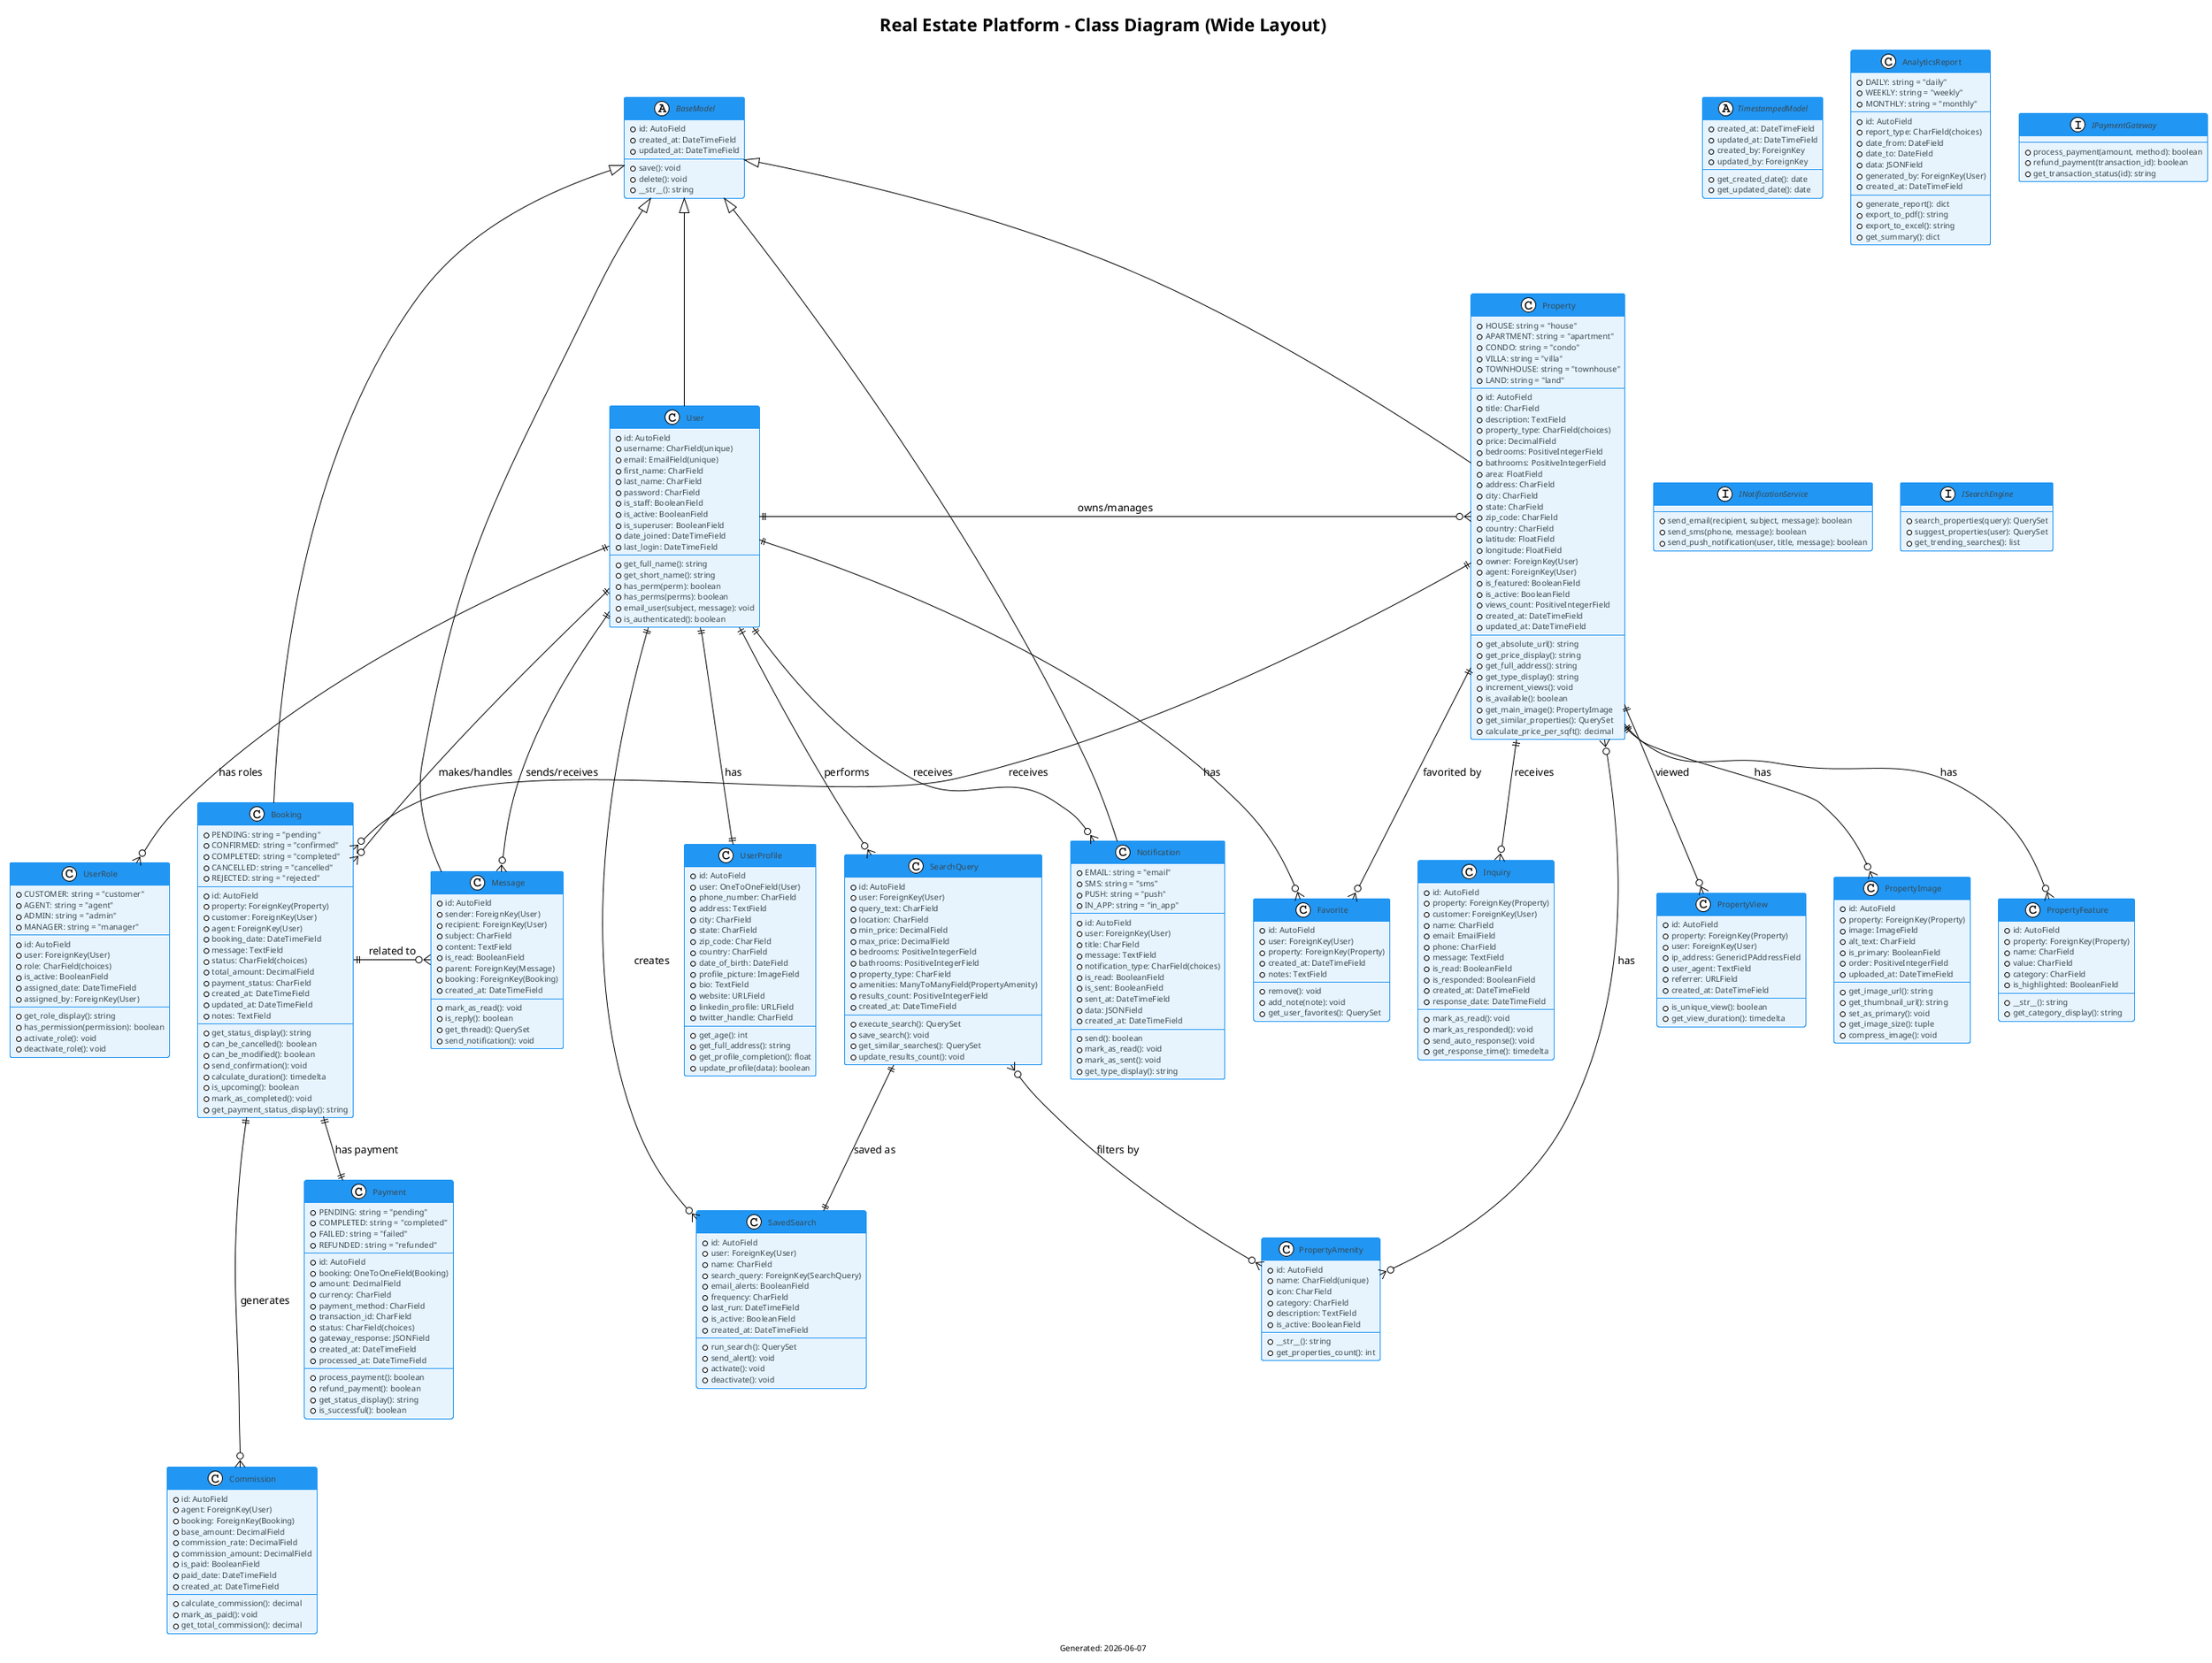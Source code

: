 @startuml RealEstate_Class_Diagram
!theme plain
skinparam backgroundColor #FFFFFF
skinparam class {
    BackgroundColor #E8F4FD
    BorderColor #2196F3
    FontColor #1976D2
    AttributeFontColor #37474F
    AttributeFontSize 10
    HeaderBackgroundColor #2196F3
    HeaderFontColor #FFFFFF
}
skinparam interface {
    BackgroundColor #E1F5FE
    BorderColor #0277BD
    FontColor #01579B
}
skinparam abstract {
    BackgroundColor #F3E5F5
    BorderColor #7B1FA2
    FontColor #4A148C
}

title Real Estate Platform - Class Diagram (Wide Layout)
footer Generated: %date("yyyy-MM-dd")

' Abstract Base Classes
abstract class BaseModel {
    + id: AutoField
    + created_at: DateTimeField
    + updated_at: DateTimeField
    --
    + save(): void
    + delete(): void
    + __str__(): string
}

abstract class TimestampedModel {
    + created_at: DateTimeField
    + updated_at: DateTimeField
    + created_by: ForeignKey
    + updated_by: ForeignKey
    --
    + get_created_date(): date
    + get_updated_date(): date
}

' User Management Classes
class User {
    + id: AutoField
    + username: CharField(unique)
    + email: EmailField(unique)
    + first_name: CharField
    + last_name: CharField
    + password: CharField
    + is_staff: BooleanField
    + is_active: BooleanField
    + is_superuser: BooleanField
    + date_joined: DateTimeField
    + last_login: DateTimeField
    --
    + get_full_name(): string
    + get_short_name(): string
    + has_perm(perm): boolean
    + has_perms(perms): boolean
    + email_user(subject, message): void
    + is_authenticated(): boolean
}

class UserProfile {
    + id: AutoField
    + user: OneToOneField(User)
    + phone_number: CharField
    + address: TextField
    + city: CharField
    + state: CharField
    + zip_code: CharField
    + country: CharField
    + date_of_birth: DateField
    + profile_picture: ImageField
    + bio: TextField
    + website: URLField
    + linkedin_profile: URLField
    + twitter_handle: CharField
    --
    + get_age(): int
    + get_full_address(): string
    + get_profile_completion(): float
    + update_profile(data): boolean
}

class UserRole {
    + CUSTOMER: string = "customer"
    + AGENT: string = "agent"
    + ADMIN: string = "admin"
    + MANAGER: string = "manager"
    --
    + id: AutoField
    + user: ForeignKey(User)
    + role: CharField(choices)
    + is_active: BooleanField
    + assigned_date: DateTimeField
    + assigned_by: ForeignKey(User)
    --
    + get_role_display(): string
    + has_permission(permission): boolean
    + activate_role(): void
    + deactivate_role(): void
}

' Property Management Classes
class Property {
    + HOUSE: string = "house"
    + APARTMENT: string = "apartment"
    + CONDO: string = "condo"
    + VILLA: string = "villa"
    + TOWNHOUSE: string = "townhouse"
    + LAND: string = "land"
    --
    + id: AutoField
    + title: CharField
    + description: TextField
    + property_type: CharField(choices)
    + price: DecimalField
    + bedrooms: PositiveIntegerField
    + bathrooms: PositiveIntegerField
    + area: FloatField
    + address: CharField
    + city: CharField
    + state: CharField
    + zip_code: CharField
    + country: CharField
    + latitude: FloatField
    + longitude: FloatField
    + owner: ForeignKey(User)
    + agent: ForeignKey(User)
    + is_featured: BooleanField
    + is_active: BooleanField
    + views_count: PositiveIntegerField
    + created_at: DateTimeField
    + updated_at: DateTimeField
    --
    + get_absolute_url(): string
    + get_price_display(): string
    + get_full_address(): string
    + get_type_display(): string
    + increment_views(): void
    + is_available(): boolean
    + get_main_image(): PropertyImage
    + get_similar_properties(): QuerySet
    + calculate_price_per_sqft(): decimal
}

class PropertyImage {
    + id: AutoField
    + property: ForeignKey(Property)
    + image: ImageField
    + alt_text: CharField
    + is_primary: BooleanField
    + order: PositiveIntegerField
    + uploaded_at: DateTimeField
    --
    + get_image_url(): string
    + get_thumbnail_url(): string
    + set_as_primary(): void
    + get_image_size(): tuple
    + compress_image(): void
}

class PropertyFeature {
    + id: AutoField
    + property: ForeignKey(Property)
    + name: CharField
    + value: CharField
    + category: CharField
    + is_highlighted: BooleanField
    --
    + __str__(): string
    + get_category_display(): string
}

class PropertyAmenity {
    + id: AutoField
    + name: CharField(unique)
    + icon: CharField
    + category: CharField
    + description: TextField
    + is_active: BooleanField
    --
    + __str__(): string
    + get_properties_count(): int
}

' Booking and Inquiry Classes
class Booking {
    + PENDING: string = "pending"
    + CONFIRMED: string = "confirmed"
    + COMPLETED: string = "completed"
    + CANCELLED: string = "cancelled"
    + REJECTED: string = "rejected"
    --
    + id: AutoField
    + property: ForeignKey(Property)
    + customer: ForeignKey(User)
    + agent: ForeignKey(User)
    + booking_date: DateTimeField
    + message: TextField
    + status: CharField(choices)
    + total_amount: DecimalField
    + payment_status: CharField
    + created_at: DateTimeField
    + updated_at: DateTimeField
    + notes: TextField
    --
    + get_status_display(): string
    + can_be_cancelled(): boolean
    + can_be_modified(): boolean
    + send_confirmation(): void
    + calculate_duration(): timedelta
    + is_upcoming(): boolean
    + mark_as_completed(): void
    + get_payment_status_display(): string
}

class Inquiry {
    + id: AutoField
    + property: ForeignKey(Property)
    + customer: ForeignKey(User)
    + name: CharField
    + email: EmailField
    + phone: CharField
    + message: TextField
    + is_read: BooleanField
    + is_responded: BooleanField
    + created_at: DateTimeField
    + response_date: DateTimeField
    --
    + mark_as_read(): void
    + mark_as_responded(): void
    + send_auto_response(): void
    + get_response_time(): timedelta
}

' Communication Classes
class Message {
    + id: AutoField
    + sender: ForeignKey(User)
    + recipient: ForeignKey(User)
    + subject: CharField
    + content: TextField
    + is_read: BooleanField
    + parent: ForeignKey(Message)
    + booking: ForeignKey(Booking)
    + created_at: DateTimeField
    --
    + mark_as_read(): void
    + is_reply(): boolean
    + get_thread(): QuerySet
    + send_notification(): void
}

class Notification {
    + EMAIL: string = "email"
    + SMS: string = "sms"
    + PUSH: string = "push"
    + IN_APP: string = "in_app"
    --
    + id: AutoField
    + user: ForeignKey(User)
    + title: CharField
    + message: TextField
    + notification_type: CharField(choices)
    + is_read: BooleanField
    + is_sent: BooleanField
    + sent_at: DateTimeField
    + data: JSONField
    + created_at: DateTimeField
    --
    + send(): boolean
    + mark_as_read(): void
    + mark_as_sent(): void
    + get_type_display(): string
}

' Search and Favorites Classes
class SearchQuery {
    + id: AutoField
    + user: ForeignKey(User)
    + query_text: CharField
    + location: CharField
    + min_price: DecimalField
    + max_price: DecimalField
    + bedrooms: PositiveIntegerField
    + bathrooms: PositiveIntegerField
    + property_type: CharField
    + amenities: ManyToManyField(PropertyAmenity)
    + results_count: PositiveIntegerField
    + created_at: DateTimeField
    --
    + execute_search(): QuerySet
    + save_search(): void
    + get_similar_searches(): QuerySet
    + update_results_count(): void
}

class Favorite {
    + id: AutoField
    + user: ForeignKey(User)
    + property: ForeignKey(Property)
    + created_at: DateTimeField
    + notes: TextField
    --
    + remove(): void
    + add_note(note): void
    + get_user_favorites(): QuerySet
}

class SavedSearch {
    + id: AutoField
    + user: ForeignKey(User)
    + name: CharField
    + search_query: ForeignKey(SearchQuery)
    + email_alerts: BooleanField
    + frequency: CharField
    + last_run: DateTimeField
    + is_active: BooleanField
    + created_at: DateTimeField
    --
    + run_search(): QuerySet
    + send_alert(): void
    + activate(): void
    + deactivate(): void
}

' Payment and Transaction Classes
class Payment {
    + PENDING: string = "pending"
    + COMPLETED: string = "completed"
    + FAILED: string = "failed"
    + REFUNDED: string = "refunded"
    --
    + id: AutoField
    + booking: OneToOneField(Booking)
    + amount: DecimalField
    + currency: CharField
    + payment_method: CharField
    + transaction_id: CharField
    + status: CharField(choices)
    + gateway_response: JSONField
    + created_at: DateTimeField
    + processed_at: DateTimeField
    --
    + process_payment(): boolean
    + refund_payment(): boolean
    + get_status_display(): string
    + is_successful(): boolean
}

class Commission {
    + id: AutoField
    + agent: ForeignKey(User)
    + booking: ForeignKey(Booking)
    + base_amount: DecimalField
    + commission_rate: DecimalField
    + commission_amount: DecimalField
    + is_paid: BooleanField
    + paid_date: DateTimeField
    + created_at: DateTimeField
    --
    + calculate_commission(): decimal
    + mark_as_paid(): void
    + get_total_commission(): decimal
}

' Analytics and Reporting Classes
class PropertyView {
    + id: AutoField
    + property: ForeignKey(Property)
    + user: ForeignKey(User)
    + ip_address: GenericIPAddressField
    + user_agent: TextField
    + referrer: URLField
    + created_at: DateTimeField
    --
    + is_unique_view(): boolean
    + get_view_duration(): timedelta
}

class AnalyticsReport {
    + DAILY: string = "daily"
    + WEEKLY: string = "weekly"
    + MONTHLY: string = "monthly"
    --
    + id: AutoField
    + report_type: CharField(choices)
    + date_from: DateField
    + date_to: DateField
    + data: JSONField
    + generated_by: ForeignKey(User)
    + created_at: DateTimeField
    --
    + generate_report(): dict
    + export_to_pdf(): string
    + export_to_excel(): string
    + get_summary(): dict
}

' Relationships
BaseModel <|-- User
BaseModel <|-- Property
BaseModel <|-- Booking
BaseModel <|-- Message
BaseModel <|-- Notification

User ||--|| UserProfile : has
User ||--o{ UserRole : has roles
User ||--o{ Property : owns/manages
User ||--o{ Booking : makes/handles
User ||--o{ Message : sends/receives
User ||--o{ Notification : receives
User ||--o{ SearchQuery : performs
User ||--o{ Favorite : has
User ||--o{ SavedSearch : creates

Property ||--o{ PropertyImage : has
Property ||--o{ PropertyFeature : has
Property }o--o{ PropertyAmenity : has
Property ||--o{ Booking : receives
Property ||--o{ Inquiry : receives
Property ||--o{ Favorite : favorited by
Property ||--o{ PropertyView : viewed

Booking ||--|| Payment : has payment
Booking ||--o{ Commission : generates
Booking ||--o{ Message : related to

SearchQuery ||--|| SavedSearch : saved as
SearchQuery }o--o{ PropertyAmenity : filters by

' Interface definitions
interface IPaymentGateway {
    + process_payment(amount, method): boolean
    + refund_payment(transaction_id): boolean
    + get_transaction_status(id): string
}

interface INotificationService {
    + send_email(recipient, subject, message): boolean
    + send_sms(phone, message): boolean
    + send_push_notification(user, title, message): boolean
}

interface ISearchEngine {
    + search_properties(query): QuerySet
    + suggest_properties(user): QuerySet
    + get_trending_searches(): list
}

' Layout hints for wide format
User -[hidden]right- Property
Booking -[hidden]right- Message
SearchQuery -[hidden]right- Favorite
Payment -[hidden]down- Commission

@enduml
